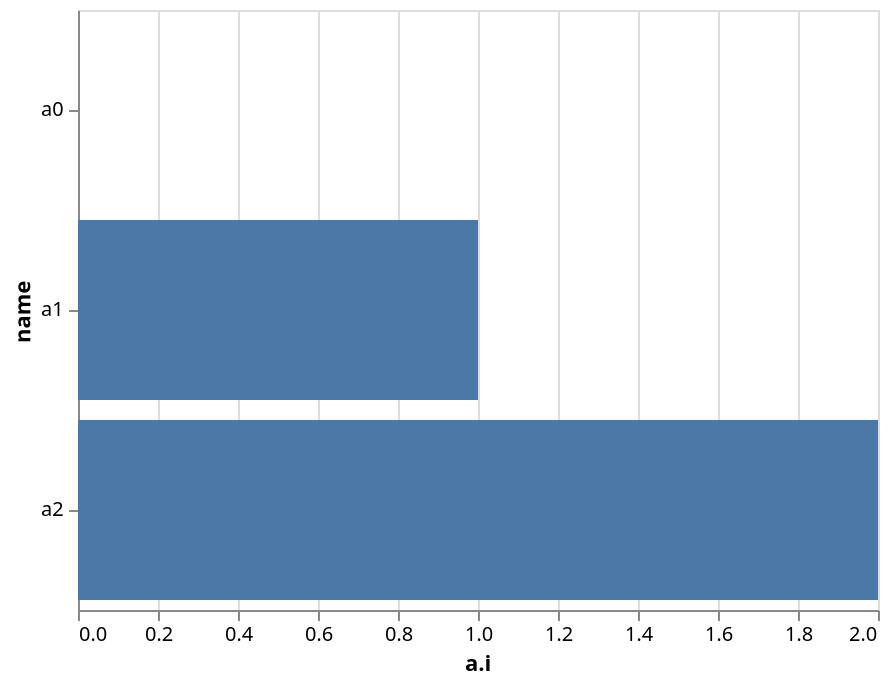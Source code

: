 {"$schema":"https://vega.github.io/schema/vega-lite/v2.4.1.json","config":{"view":{"width":400,"height":300}},"data":{"values":[{"name":"a0","a":{"i":0}},{"name":"a1","a":{"i":1}},{"name":"a2","a":{"i":2}}]},"encoding":{"x":{"field":"a.i","type":"quantitative"},"y":{"sort":{"order":"descending","op":"sum","field":"a.i"},"type":"ordinal","field":"name"}},"mark":"bar"}